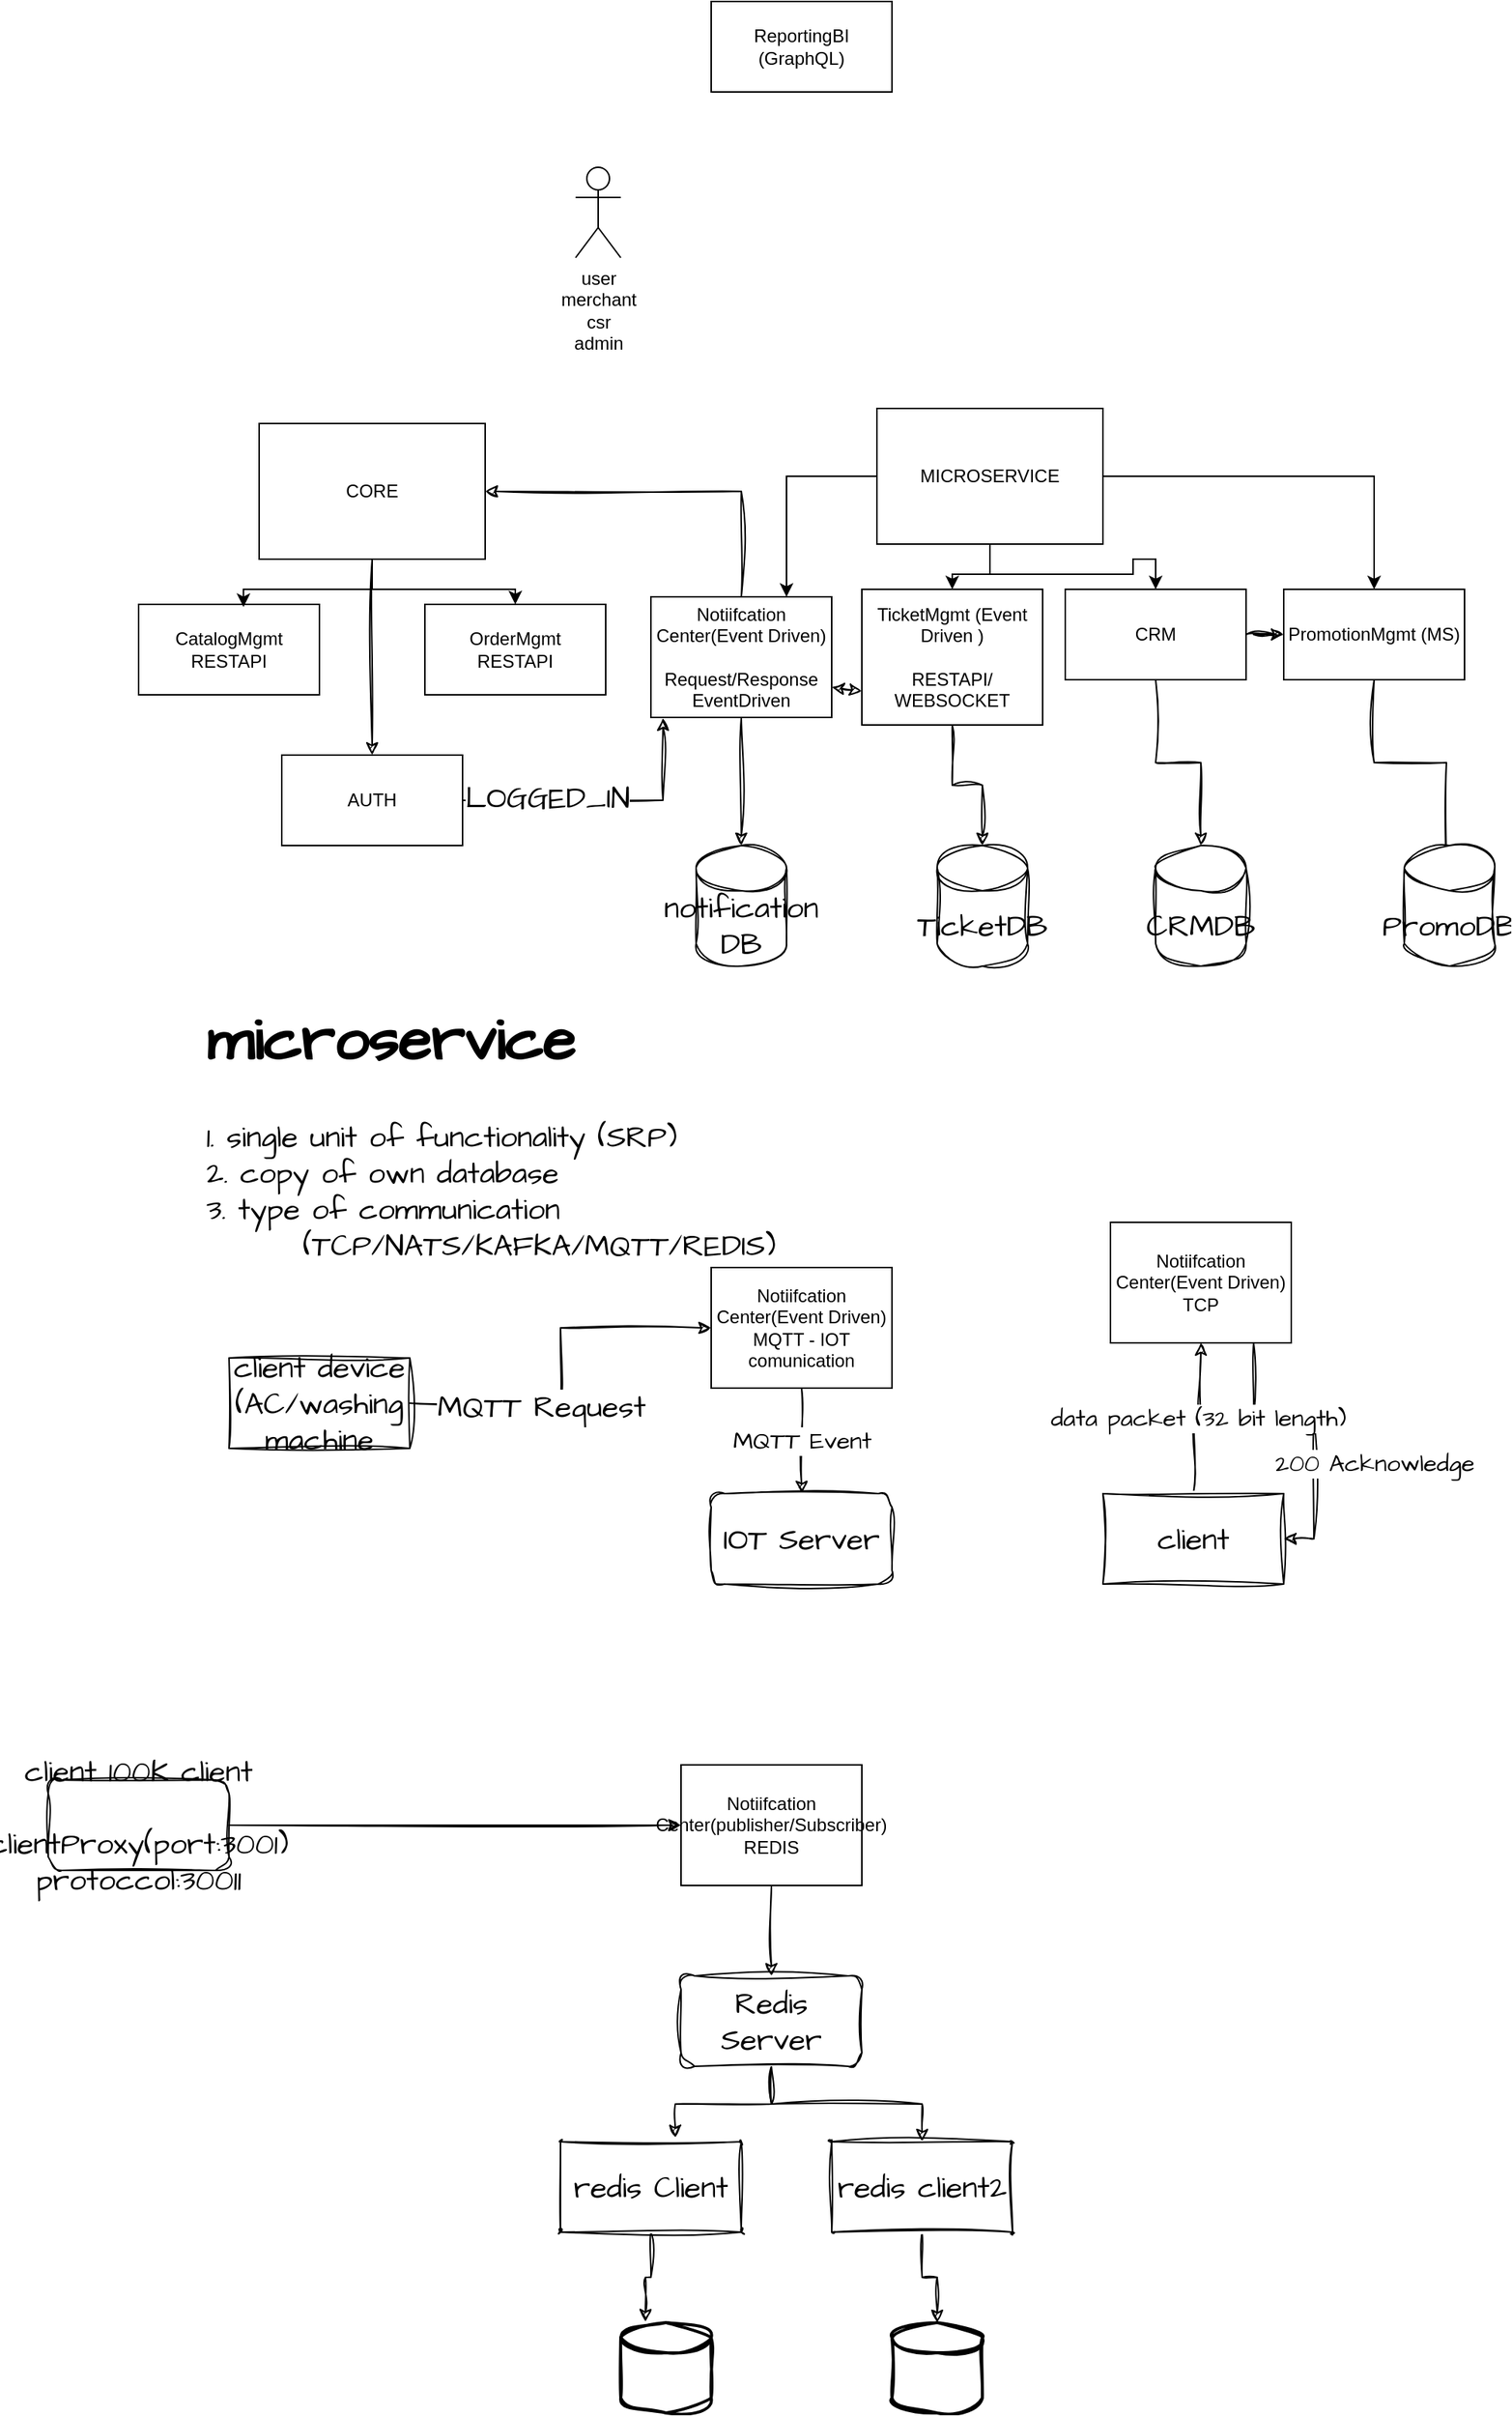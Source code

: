 <mxfile version="20.8.19" type="device" pages="2"><diagram id="xiVHejmu5LCbe0ymiMU5" name="Page-1"><mxGraphModel dx="1690" dy="386" grid="1" gridSize="10" guides="1" tooltips="1" connect="1" arrows="1" fold="1" page="1" pageScale="1" pageWidth="850" pageHeight="1100" math="0" shadow="0"><root><mxCell id="0"/><mxCell id="1" parent="0"/><mxCell id="1e82l_G1s3XCJQkVzE6H-1" value="CatalogMgmt&lt;br&gt;RESTAPI" style="rounded=0;whiteSpace=wrap;html=1;" parent="1" vertex="1"><mxGeometry x="-20" y="430" width="120" height="60" as="geometry"/></mxCell><mxCell id="1e82l_G1s3XCJQkVzE6H-2" value="OrderMgmt&lt;br&gt;RESTAPI" style="rounded=0;whiteSpace=wrap;html=1;" parent="1" vertex="1"><mxGeometry x="170" y="430" width="120" height="60" as="geometry"/></mxCell><mxCell id="PexS77NoCQuB4UeGVuQQ-13" style="edgeStyle=orthogonalEdgeStyle;rounded=0;sketch=1;hachureGap=4;jiggle=2;curveFitting=1;orthogonalLoop=1;jettySize=auto;html=1;entryX=0.467;entryY=0.323;entryDx=0;entryDy=0;entryPerimeter=0;fontFamily=Architects Daughter;fontSource=https%3A%2F%2Ffonts.googleapis.com%2Fcss%3Ffamily%3DArchitects%2BDaughter;fontSize=16;" edge="1" parent="1" source="1e82l_G1s3XCJQkVzE6H-3" target="PexS77NoCQuB4UeGVuQQ-10"><mxGeometry relative="1" as="geometry"/></mxCell><mxCell id="1e82l_G1s3XCJQkVzE6H-3" value="PromotionMgmt (MS)" style="rounded=0;whiteSpace=wrap;html=1;" parent="1" vertex="1"><mxGeometry x="740" y="420" width="120" height="60" as="geometry"/></mxCell><mxCell id="PexS77NoCQuB4UeGVuQQ-12" style="edgeStyle=orthogonalEdgeStyle;rounded=0;sketch=1;hachureGap=4;jiggle=2;curveFitting=1;orthogonalLoop=1;jettySize=auto;html=1;entryX=0.5;entryY=0;entryDx=0;entryDy=0;entryPerimeter=0;fontFamily=Architects Daughter;fontSource=https%3A%2F%2Ffonts.googleapis.com%2Fcss%3Ffamily%3DArchitects%2BDaughter;fontSize=16;" edge="1" parent="1" source="1e82l_G1s3XCJQkVzE6H-4" target="PexS77NoCQuB4UeGVuQQ-9"><mxGeometry relative="1" as="geometry"/></mxCell><mxCell id="PexS77NoCQuB4UeGVuQQ-16" value="" style="edgeStyle=orthogonalEdgeStyle;rounded=0;sketch=1;hachureGap=4;jiggle=2;curveFitting=1;orthogonalLoop=1;jettySize=auto;html=1;fontFamily=Architects Daughter;fontSource=https%3A%2F%2Ffonts.googleapis.com%2Fcss%3Ffamily%3DArchitects%2BDaughter;fontSize=16;" edge="1" parent="1" source="1e82l_G1s3XCJQkVzE6H-4" target="1e82l_G1s3XCJQkVzE6H-3"><mxGeometry relative="1" as="geometry"/></mxCell><mxCell id="1e82l_G1s3XCJQkVzE6H-4" value="CRM" style="rounded=0;whiteSpace=wrap;html=1;" parent="1" vertex="1"><mxGeometry x="595" y="420" width="120" height="60" as="geometry"/></mxCell><mxCell id="1e82l_G1s3XCJQkVzE6H-11" style="edgeStyle=orthogonalEdgeStyle;rounded=0;orthogonalLoop=1;jettySize=auto;html=1;entryX=0.58;entryY=0.03;entryDx=0;entryDy=0;entryPerimeter=0;" parent="1" source="1e82l_G1s3XCJQkVzE6H-6" target="1e82l_G1s3XCJQkVzE6H-1" edge="1"><mxGeometry relative="1" as="geometry"/></mxCell><mxCell id="1e82l_G1s3XCJQkVzE6H-12" style="edgeStyle=orthogonalEdgeStyle;rounded=0;orthogonalLoop=1;jettySize=auto;html=1;entryX=0.5;entryY=0;entryDx=0;entryDy=0;" parent="1" source="1e82l_G1s3XCJQkVzE6H-6" target="1e82l_G1s3XCJQkVzE6H-2" edge="1"><mxGeometry relative="1" as="geometry"/></mxCell><mxCell id="PexS77NoCQuB4UeGVuQQ-1" style="edgeStyle=orthogonalEdgeStyle;rounded=0;sketch=1;hachureGap=4;jiggle=2;curveFitting=1;orthogonalLoop=1;jettySize=auto;html=1;entryX=0.5;entryY=0;entryDx=0;entryDy=0;fontFamily=Architects Daughter;fontSource=https%3A%2F%2Ffonts.googleapis.com%2Fcss%3Ffamily%3DArchitects%2BDaughter;fontSize=16;" edge="1" parent="1" source="1e82l_G1s3XCJQkVzE6H-6" target="1e82l_G1s3XCJQkVzE6H-20"><mxGeometry relative="1" as="geometry"/></mxCell><mxCell id="1e82l_G1s3XCJQkVzE6H-6" value="CORE" style="rounded=0;whiteSpace=wrap;html=1;" parent="1" vertex="1"><mxGeometry x="60" y="310" width="150" height="90" as="geometry"/></mxCell><mxCell id="1e82l_G1s3XCJQkVzE6H-13" style="edgeStyle=orthogonalEdgeStyle;rounded=0;orthogonalLoop=1;jettySize=auto;html=1;entryX=0.75;entryY=0;entryDx=0;entryDy=0;" parent="1" source="1e82l_G1s3XCJQkVzE6H-7" target="1e82l_G1s3XCJQkVzE6H-9" edge="1"><mxGeometry relative="1" as="geometry"/></mxCell><mxCell id="1e82l_G1s3XCJQkVzE6H-14" style="edgeStyle=orthogonalEdgeStyle;rounded=0;orthogonalLoop=1;jettySize=auto;html=1;" parent="1" source="1e82l_G1s3XCJQkVzE6H-7" target="1e82l_G1s3XCJQkVzE6H-8" edge="1"><mxGeometry relative="1" as="geometry"/></mxCell><mxCell id="1e82l_G1s3XCJQkVzE6H-15" style="edgeStyle=orthogonalEdgeStyle;rounded=0;orthogonalLoop=1;jettySize=auto;html=1;" parent="1" source="1e82l_G1s3XCJQkVzE6H-7" target="1e82l_G1s3XCJQkVzE6H-4" edge="1"><mxGeometry relative="1" as="geometry"/></mxCell><mxCell id="1e82l_G1s3XCJQkVzE6H-16" style="edgeStyle=orthogonalEdgeStyle;rounded=0;orthogonalLoop=1;jettySize=auto;html=1;" parent="1" source="1e82l_G1s3XCJQkVzE6H-7" target="1e82l_G1s3XCJQkVzE6H-3" edge="1"><mxGeometry relative="1" as="geometry"/></mxCell><mxCell id="1e82l_G1s3XCJQkVzE6H-7" value="MICROSERVICE" style="rounded=0;whiteSpace=wrap;html=1;" parent="1" vertex="1"><mxGeometry x="470" y="300" width="150" height="90" as="geometry"/></mxCell><mxCell id="PexS77NoCQuB4UeGVuQQ-11" style="edgeStyle=orthogonalEdgeStyle;rounded=0;sketch=1;hachureGap=4;jiggle=2;curveFitting=1;orthogonalLoop=1;jettySize=auto;html=1;fontFamily=Architects Daughter;fontSource=https%3A%2F%2Ffonts.googleapis.com%2Fcss%3Ffamily%3DArchitects%2BDaughter;fontSize=16;" edge="1" parent="1" source="1e82l_G1s3XCJQkVzE6H-8" target="PexS77NoCQuB4UeGVuQQ-8"><mxGeometry relative="1" as="geometry"/></mxCell><mxCell id="1e82l_G1s3XCJQkVzE6H-8" value="TicketMgmt (Event Driven )&lt;br&gt;&lt;br&gt;RESTAPI/&lt;br&gt;WEBSOCKET" style="rounded=0;whiteSpace=wrap;html=1;" parent="1" vertex="1"><mxGeometry x="460" y="420" width="120" height="90" as="geometry"/></mxCell><mxCell id="PexS77NoCQuB4UeGVuQQ-4" style="edgeStyle=orthogonalEdgeStyle;rounded=0;sketch=1;hachureGap=4;jiggle=2;curveFitting=1;orthogonalLoop=1;jettySize=auto;html=1;fontFamily=Architects Daughter;fontSource=https%3A%2F%2Ffonts.googleapis.com%2Fcss%3Ffamily%3DArchitects%2BDaughter;fontSize=16;" edge="1" parent="1" source="1e82l_G1s3XCJQkVzE6H-9" target="PexS77NoCQuB4UeGVuQQ-3"><mxGeometry relative="1" as="geometry"><Array as="points"><mxPoint x="380" y="630"/></Array></mxGeometry></mxCell><mxCell id="PexS77NoCQuB4UeGVuQQ-15" style="edgeStyle=orthogonalEdgeStyle;rounded=0;sketch=1;hachureGap=4;jiggle=2;curveFitting=1;orthogonalLoop=1;jettySize=auto;html=1;entryX=1;entryY=0.5;entryDx=0;entryDy=0;fontFamily=Architects Daughter;fontSource=https%3A%2F%2Ffonts.googleapis.com%2Fcss%3Ffamily%3DArchitects%2BDaughter;fontSize=16;" edge="1" parent="1" source="1e82l_G1s3XCJQkVzE6H-9" target="1e82l_G1s3XCJQkVzE6H-6"><mxGeometry relative="1" as="geometry"><Array as="points"><mxPoint x="380" y="355"/></Array></mxGeometry></mxCell><mxCell id="1e82l_G1s3XCJQkVzE6H-9" value="Notiifcation Center(Event Driven)&lt;br&gt;&lt;br&gt;Request/Response&lt;br&gt;EventDriven" style="rounded=0;whiteSpace=wrap;html=1;" parent="1" vertex="1"><mxGeometry x="320" y="425" width="120" height="80" as="geometry"/></mxCell><mxCell id="1e82l_G1s3XCJQkVzE6H-10" value="ReportingBI&lt;br&gt;(GraphQL)" style="rounded=0;whiteSpace=wrap;html=1;" parent="1" vertex="1"><mxGeometry x="360" y="30" width="120" height="60" as="geometry"/></mxCell><mxCell id="1e82l_G1s3XCJQkVzE6H-17" value="user&lt;br&gt;merchant&lt;br&gt;csr&lt;br&gt;admin" style="shape=umlActor;verticalLabelPosition=bottom;verticalAlign=top;html=1;outlineConnect=0;" parent="1" vertex="1"><mxGeometry x="270" y="140" width="30" height="60" as="geometry"/></mxCell><mxCell id="PexS77NoCQuB4UeGVuQQ-17" style="edgeStyle=orthogonalEdgeStyle;rounded=0;sketch=1;hachureGap=4;jiggle=2;curveFitting=1;orthogonalLoop=1;jettySize=auto;html=1;entryX=0.067;entryY=1.005;entryDx=0;entryDy=0;entryPerimeter=0;fontFamily=Architects Daughter;fontSource=https%3A%2F%2Ffonts.googleapis.com%2Fcss%3Ffamily%3DArchitects%2BDaughter;fontSize=16;" edge="1" parent="1" source="1e82l_G1s3XCJQkVzE6H-20" target="1e82l_G1s3XCJQkVzE6H-9"><mxGeometry relative="1" as="geometry"/></mxCell><mxCell id="PexS77NoCQuB4UeGVuQQ-18" value="LOGGED_IN" style="edgeLabel;html=1;align=center;verticalAlign=middle;resizable=0;points=[];fontSize=20;fontFamily=Architects Daughter;" vertex="1" connectable="0" parent="PexS77NoCQuB4UeGVuQQ-17"><mxGeometry x="-0.403" y="2" relative="1" as="geometry"><mxPoint as="offset"/></mxGeometry></mxCell><mxCell id="1e82l_G1s3XCJQkVzE6H-20" value="AUTH" style="rounded=0;whiteSpace=wrap;html=1;" parent="1" vertex="1"><mxGeometry x="75" y="530" width="120" height="60" as="geometry"/></mxCell><mxCell id="PexS77NoCQuB4UeGVuQQ-2" value="&lt;h1&gt;microservice&lt;/h1&gt;&lt;div&gt;1. single unit of functionality (SRP)&lt;/div&gt;&lt;div&gt;2. copy of own database&lt;/div&gt;&lt;div&gt;3. type of communication&lt;/div&gt;&lt;div&gt;&lt;span style=&quot;white-space: pre;&quot;&gt;&#9;&lt;/span&gt;(TCP/NATS/KAFKA/MQTT/REDIS)&lt;br&gt;&lt;/div&gt;&lt;div&gt;&lt;br&gt;&lt;/div&gt;" style="text;html=1;strokeColor=none;fillColor=none;spacing=5;spacingTop=-20;whiteSpace=wrap;overflow=hidden;rounded=0;fontSize=20;fontFamily=Architects Daughter;" vertex="1" parent="1"><mxGeometry x="20" y="680" width="490" height="210" as="geometry"/></mxCell><mxCell id="PexS77NoCQuB4UeGVuQQ-3" value="notification&lt;br&gt;DB" style="shape=cylinder3;whiteSpace=wrap;html=1;boundedLbl=1;backgroundOutline=1;size=15;sketch=1;hachureGap=4;jiggle=2;curveFitting=1;fontFamily=Architects Daughter;fontSource=https%3A%2F%2Ffonts.googleapis.com%2Fcss%3Ffamily%3DArchitects%2BDaughter;fontSize=20;" vertex="1" parent="1"><mxGeometry x="350" y="590" width="60" height="80" as="geometry"/></mxCell><mxCell id="PexS77NoCQuB4UeGVuQQ-8" value="TicketDB" style="shape=cylinder3;whiteSpace=wrap;html=1;boundedLbl=1;backgroundOutline=1;size=15;sketch=1;hachureGap=4;jiggle=2;curveFitting=1;fontFamily=Architects Daughter;fontSource=https%3A%2F%2Ffonts.googleapis.com%2Fcss%3Ffamily%3DArchitects%2BDaughter;fontSize=20;" vertex="1" parent="1"><mxGeometry x="510" y="590" width="60" height="80" as="geometry"/></mxCell><mxCell id="PexS77NoCQuB4UeGVuQQ-9" value="CRMDB" style="shape=cylinder3;whiteSpace=wrap;html=1;boundedLbl=1;backgroundOutline=1;size=15;sketch=1;hachureGap=4;jiggle=2;curveFitting=1;fontFamily=Architects Daughter;fontSource=https%3A%2F%2Ffonts.googleapis.com%2Fcss%3Ffamily%3DArchitects%2BDaughter;fontSize=20;" vertex="1" parent="1"><mxGeometry x="655" y="590" width="60" height="80" as="geometry"/></mxCell><mxCell id="PexS77NoCQuB4UeGVuQQ-10" value="PromoDB" style="shape=cylinder3;whiteSpace=wrap;html=1;boundedLbl=1;backgroundOutline=1;size=15;sketch=1;hachureGap=4;jiggle=2;curveFitting=1;fontFamily=Architects Daughter;fontSource=https%3A%2F%2Ffonts.googleapis.com%2Fcss%3Ffamily%3DArchitects%2BDaughter;fontSize=20;" vertex="1" parent="1"><mxGeometry x="820" y="590" width="60" height="80" as="geometry"/></mxCell><mxCell id="PexS77NoCQuB4UeGVuQQ-14" value="" style="endArrow=classic;startArrow=classic;html=1;rounded=0;sketch=1;hachureGap=4;jiggle=2;curveFitting=1;fontFamily=Architects Daughter;fontSource=https%3A%2F%2Ffonts.googleapis.com%2Fcss%3Ffamily%3DArchitects%2BDaughter;fontSize=16;exitX=1;exitY=0.75;exitDx=0;exitDy=0;entryX=0;entryY=0.75;entryDx=0;entryDy=0;" edge="1" parent="1" source="1e82l_G1s3XCJQkVzE6H-9" target="1e82l_G1s3XCJQkVzE6H-8"><mxGeometry width="50" height="50" relative="1" as="geometry"><mxPoint x="420" y="550" as="sourcePoint"/><mxPoint x="470" y="500" as="targetPoint"/></mxGeometry></mxCell><mxCell id="PexS77NoCQuB4UeGVuQQ-22" value="200 Acknowledge" style="edgeStyle=orthogonalEdgeStyle;rounded=0;sketch=1;hachureGap=4;jiggle=2;curveFitting=1;orthogonalLoop=1;jettySize=auto;html=1;entryX=1;entryY=0.5;entryDx=0;entryDy=0;fontFamily=Architects Daughter;fontSource=https%3A%2F%2Ffonts.googleapis.com%2Fcss%3Ffamily%3DArchitects%2BDaughter;fontSize=16;" edge="1" parent="1" source="PexS77NoCQuB4UeGVuQQ-19" target="PexS77NoCQuB4UeGVuQQ-20"><mxGeometry x="0.263" y="40" relative="1" as="geometry"><Array as="points"><mxPoint x="720" y="970"/><mxPoint x="760" y="970"/><mxPoint x="760" y="1050"/></Array><mxPoint as="offset"/></mxGeometry></mxCell><mxCell id="PexS77NoCQuB4UeGVuQQ-19" value="Notiifcation Center(Event Driven)&lt;br&gt;TCP&lt;br&gt;" style="rounded=0;whiteSpace=wrap;html=1;" vertex="1" parent="1"><mxGeometry x="625" y="840" width="120" height="80" as="geometry"/></mxCell><mxCell id="PexS77NoCQuB4UeGVuQQ-21" value="data packet (32 bit length)" style="edgeStyle=orthogonalEdgeStyle;rounded=0;sketch=1;hachureGap=4;jiggle=2;curveFitting=1;orthogonalLoop=1;jettySize=auto;html=1;entryX=0.5;entryY=1;entryDx=0;entryDy=0;fontFamily=Architects Daughter;fontSource=https%3A%2F%2Ffonts.googleapis.com%2Fcss%3Ffamily%3DArchitects%2BDaughter;fontSize=16;" edge="1" parent="1" source="PexS77NoCQuB4UeGVuQQ-20" target="PexS77NoCQuB4UeGVuQQ-19"><mxGeometry relative="1" as="geometry"><Array as="points"><mxPoint x="680" y="970"/><mxPoint x="685" y="970"/></Array></mxGeometry></mxCell><mxCell id="PexS77NoCQuB4UeGVuQQ-20" value="client" style="rounded=0;whiteSpace=wrap;html=1;sketch=1;hachureGap=4;jiggle=2;curveFitting=1;fontFamily=Architects Daughter;fontSource=https%3A%2F%2Ffonts.googleapis.com%2Fcss%3Ffamily%3DArchitects%2BDaughter;fontSize=20;" vertex="1" parent="1"><mxGeometry x="620" y="1020" width="120" height="60" as="geometry"/></mxCell><mxCell id="PexS77NoCQuB4UeGVuQQ-28" value="MQTT Event" style="edgeStyle=orthogonalEdgeStyle;rounded=0;sketch=1;hachureGap=4;jiggle=2;curveFitting=1;orthogonalLoop=1;jettySize=auto;html=1;entryX=0.5;entryY=0;entryDx=0;entryDy=0;fontFamily=Architects Daughter;fontSource=https%3A%2F%2Ffonts.googleapis.com%2Fcss%3Ffamily%3DArchitects%2BDaughter;fontSize=16;" edge="1" parent="1" source="PexS77NoCQuB4UeGVuQQ-23" target="PexS77NoCQuB4UeGVuQQ-24"><mxGeometry relative="1" as="geometry"/></mxCell><mxCell id="PexS77NoCQuB4UeGVuQQ-23" value="Notiifcation Center(Event Driven)&lt;br&gt;MQTT - IOT comunication" style="rounded=0;whiteSpace=wrap;html=1;" vertex="1" parent="1"><mxGeometry x="360" y="870" width="120" height="80" as="geometry"/></mxCell><mxCell id="PexS77NoCQuB4UeGVuQQ-24" value="IOT Server" style="rounded=1;whiteSpace=wrap;html=1;sketch=1;hachureGap=4;jiggle=2;curveFitting=1;fontFamily=Architects Daughter;fontSource=https%3A%2F%2Ffonts.googleapis.com%2Fcss%3Ffamily%3DArchitects%2BDaughter;fontSize=20;" vertex="1" parent="1"><mxGeometry x="360" y="1020" width="120" height="60" as="geometry"/></mxCell><mxCell id="PexS77NoCQuB4UeGVuQQ-26" style="edgeStyle=orthogonalEdgeStyle;rounded=0;sketch=1;hachureGap=4;jiggle=2;curveFitting=1;orthogonalLoop=1;jettySize=auto;html=1;fontFamily=Architects Daughter;fontSource=https%3A%2F%2Ffonts.googleapis.com%2Fcss%3Ffamily%3DArchitects%2BDaughter;fontSize=16;" edge="1" parent="1" source="PexS77NoCQuB4UeGVuQQ-25" target="PexS77NoCQuB4UeGVuQQ-23"><mxGeometry relative="1" as="geometry"/></mxCell><mxCell id="PexS77NoCQuB4UeGVuQQ-27" value="MQTT Request" style="edgeLabel;html=1;align=center;verticalAlign=middle;resizable=0;points=[];fontSize=20;fontFamily=Architects Daughter;" vertex="1" connectable="0" parent="PexS77NoCQuB4UeGVuQQ-26"><mxGeometry x="-0.304" y="-2" relative="1" as="geometry"><mxPoint as="offset"/></mxGeometry></mxCell><mxCell id="PexS77NoCQuB4UeGVuQQ-25" value="client device&lt;br&gt;(AC/washing machine" style="rounded=0;whiteSpace=wrap;html=1;sketch=1;hachureGap=4;jiggle=2;curveFitting=1;fontFamily=Architects Daughter;fontSource=https%3A%2F%2Ffonts.googleapis.com%2Fcss%3Ffamily%3DArchitects%2BDaughter;fontSize=20;" vertex="1" parent="1"><mxGeometry x="40" y="930" width="120" height="60" as="geometry"/></mxCell><mxCell id="PexS77NoCQuB4UeGVuQQ-38" style="edgeStyle=orthogonalEdgeStyle;rounded=0;sketch=1;hachureGap=4;jiggle=2;curveFitting=1;orthogonalLoop=1;jettySize=auto;html=1;entryX=0.635;entryY=-0.045;entryDx=0;entryDy=0;entryPerimeter=0;fontFamily=Architects Daughter;fontSource=https%3A%2F%2Ffonts.googleapis.com%2Fcss%3Ffamily%3DArchitects%2BDaughter;fontSize=16;" edge="1" parent="1" source="PexS77NoCQuB4UeGVuQQ-29" target="PexS77NoCQuB4UeGVuQQ-34"><mxGeometry relative="1" as="geometry"/></mxCell><mxCell id="PexS77NoCQuB4UeGVuQQ-40" style="edgeStyle=orthogonalEdgeStyle;rounded=0;sketch=1;hachureGap=4;jiggle=2;curveFitting=1;orthogonalLoop=1;jettySize=auto;html=1;fontFamily=Architects Daughter;fontSource=https%3A%2F%2Ffonts.googleapis.com%2Fcss%3Ffamily%3DArchitects%2BDaughter;fontSize=16;" edge="1" parent="1" source="PexS77NoCQuB4UeGVuQQ-29" target="PexS77NoCQuB4UeGVuQQ-35"><mxGeometry relative="1" as="geometry"/></mxCell><mxCell id="PexS77NoCQuB4UeGVuQQ-29" value="Redis Server" style="rounded=1;whiteSpace=wrap;html=1;sketch=1;hachureGap=4;jiggle=2;curveFitting=1;fontFamily=Architects Daughter;fontSource=https%3A%2F%2Ffonts.googleapis.com%2Fcss%3Ffamily%3DArchitects%2BDaughter;fontSize=20;" vertex="1" parent="1"><mxGeometry x="340" y="1340" width="120" height="60" as="geometry"/></mxCell><mxCell id="PexS77NoCQuB4UeGVuQQ-33" style="edgeStyle=orthogonalEdgeStyle;rounded=0;sketch=1;hachureGap=4;jiggle=2;curveFitting=1;orthogonalLoop=1;jettySize=auto;html=1;entryX=0.5;entryY=0;entryDx=0;entryDy=0;fontFamily=Architects Daughter;fontSource=https%3A%2F%2Ffonts.googleapis.com%2Fcss%3Ffamily%3DArchitects%2BDaughter;fontSize=16;" edge="1" parent="1" source="PexS77NoCQuB4UeGVuQQ-30" target="PexS77NoCQuB4UeGVuQQ-29"><mxGeometry relative="1" as="geometry"/></mxCell><mxCell id="PexS77NoCQuB4UeGVuQQ-30" value="Notiifcation Center(publisher/Subscriber)&lt;br&gt;REDIS" style="rounded=0;whiteSpace=wrap;html=1;" vertex="1" parent="1"><mxGeometry x="340" y="1200" width="120" height="80" as="geometry"/></mxCell><mxCell id="PexS77NoCQuB4UeGVuQQ-32" style="edgeStyle=orthogonalEdgeStyle;rounded=0;sketch=1;hachureGap=4;jiggle=2;curveFitting=1;orthogonalLoop=1;jettySize=auto;html=1;fontFamily=Architects Daughter;fontSource=https%3A%2F%2Ffonts.googleapis.com%2Fcss%3Ffamily%3DArchitects%2BDaughter;fontSize=16;" edge="1" parent="1" source="PexS77NoCQuB4UeGVuQQ-31" target="PexS77NoCQuB4UeGVuQQ-30"><mxGeometry relative="1" as="geometry"/></mxCell><mxCell id="PexS77NoCQuB4UeGVuQQ-31" value="client 100K client&lt;br&gt;&lt;br&gt;clientProxy(port:3001)&lt;br&gt;protoccol:30011" style="rounded=1;whiteSpace=wrap;html=1;sketch=1;hachureGap=4;jiggle=2;curveFitting=1;fontFamily=Architects Daughter;fontSource=https%3A%2F%2Ffonts.googleapis.com%2Fcss%3Ffamily%3DArchitects%2BDaughter;fontSize=20;" vertex="1" parent="1"><mxGeometry x="-80" y="1210" width="120" height="60" as="geometry"/></mxCell><mxCell id="PexS77NoCQuB4UeGVuQQ-39" style="edgeStyle=orthogonalEdgeStyle;rounded=0;sketch=1;hachureGap=4;jiggle=2;curveFitting=1;orthogonalLoop=1;jettySize=auto;html=1;entryX=0.273;entryY=-0.008;entryDx=0;entryDy=0;entryPerimeter=0;fontFamily=Architects Daughter;fontSource=https%3A%2F%2Ffonts.googleapis.com%2Fcss%3Ffamily%3DArchitects%2BDaughter;fontSize=16;" edge="1" parent="1" source="PexS77NoCQuB4UeGVuQQ-34" target="PexS77NoCQuB4UeGVuQQ-36"><mxGeometry relative="1" as="geometry"/></mxCell><mxCell id="PexS77NoCQuB4UeGVuQQ-34" value="redis Client" style="rounded=1;whiteSpace=wrap;html=1;sketch=1;hachureGap=4;jiggle=2;curveFitting=1;fontFamily=Architects Daughter;fontSource=https%3A%2F%2Ffonts.googleapis.com%2Fcss%3Ffamily%3DArchitects%2BDaughter;fontSize=20;arcSize=0;" vertex="1" parent="1"><mxGeometry x="260" y="1450" width="120" height="60" as="geometry"/></mxCell><mxCell id="PexS77NoCQuB4UeGVuQQ-41" style="edgeStyle=orthogonalEdgeStyle;rounded=0;sketch=1;hachureGap=4;jiggle=2;curveFitting=1;orthogonalLoop=1;jettySize=auto;html=1;fontFamily=Architects Daughter;fontSource=https%3A%2F%2Ffonts.googleapis.com%2Fcss%3Ffamily%3DArchitects%2BDaughter;fontSize=16;" edge="1" parent="1" source="PexS77NoCQuB4UeGVuQQ-35" target="PexS77NoCQuB4UeGVuQQ-37"><mxGeometry relative="1" as="geometry"/></mxCell><mxCell id="PexS77NoCQuB4UeGVuQQ-35" value="redis client2" style="rounded=1;whiteSpace=wrap;html=1;sketch=1;hachureGap=4;jiggle=2;curveFitting=1;fontFamily=Architects Daughter;fontSource=https%3A%2F%2Ffonts.googleapis.com%2Fcss%3Ffamily%3DArchitects%2BDaughter;fontSize=20;arcSize=0;" vertex="1" parent="1"><mxGeometry x="440" y="1450" width="120" height="60" as="geometry"/></mxCell><mxCell id="PexS77NoCQuB4UeGVuQQ-36" value="" style="strokeWidth=2;html=1;shape=mxgraph.flowchart.database;whiteSpace=wrap;sketch=1;hachureGap=4;jiggle=2;curveFitting=1;fontFamily=Architects Daughter;fontSource=https%3A%2F%2Ffonts.googleapis.com%2Fcss%3Ffamily%3DArchitects%2BDaughter;fontSize=20;" vertex="1" parent="1"><mxGeometry x="300" y="1570" width="60" height="60" as="geometry"/></mxCell><mxCell id="PexS77NoCQuB4UeGVuQQ-37" value="" style="strokeWidth=2;html=1;shape=mxgraph.flowchart.database;whiteSpace=wrap;sketch=1;hachureGap=4;jiggle=2;curveFitting=1;fontFamily=Architects Daughter;fontSource=https%3A%2F%2Ffonts.googleapis.com%2Fcss%3Ffamily%3DArchitects%2BDaughter;fontSize=20;" vertex="1" parent="1"><mxGeometry x="480" y="1570" width="60" height="60" as="geometry"/></mxCell></root></mxGraphModel></diagram><diagram id="PrcsXQPnWM6d-BhVBRPD" name="notification-center"><mxGraphModel dx="1050" dy="1583" grid="1" gridSize="10" guides="1" tooltips="1" connect="1" arrows="1" fold="1" page="1" pageScale="1" pageWidth="850" pageHeight="1100" math="0" shadow="0"><root><mxCell id="0"/><mxCell id="1" parent="0"/><mxCell id="jxEqeVsXQ-J_elSi6I4B-1" value="" style="rounded=0;whiteSpace=wrap;html=1;fillColor=#dae8fc;strokeColor=#6c8ebf;sketch=1;curveFitting=1;jiggle=2;" vertex="1" parent="1"><mxGeometry x="10" y="55" width="780" height="550" as="geometry"/></mxCell><mxCell id="jxEqeVsXQ-J_elSi6I4B-2" value="AdminGroup" style="rounded=0;whiteSpace=wrap;html=1;sketch=1;curveFitting=1;jiggle=2;" vertex="1" parent="1"><mxGeometry x="60" y="90" width="200" height="30" as="geometry"/></mxCell><mxCell id="jxEqeVsXQ-J_elSi6I4B-3" value="EventClass" style="rounded=0;whiteSpace=wrap;html=1;sketch=1;curveFitting=1;jiggle=2;" vertex="1" parent="1"><mxGeometry x="310" y="90" width="200" height="30" as="geometry"/></mxCell><mxCell id="jxEqeVsXQ-J_elSi6I4B-5" value="Members" style="html=1;fillColor=none;strokeColor=none;fontSize=11;align=left;fontColor=#596780;whiteSpace=wrap;sketch=1;hachureGap=4;jiggle=2;curveFitting=1;fontFamily=Architects Daughter;fontSource=https%3A%2F%2Ffonts.googleapis.com%2Fcss%3Ffamily%3DArchitects%2BDaughter;" vertex="1" parent="1"><mxGeometry x="70" y="140" width="150" height="20" as="geometry"/></mxCell><mxCell id="jxEqeVsXQ-J_elSi6I4B-6" value="" style="rounded=1;arcSize=9;fillColor=#ffffff;strokeColor=#4C9AFF;html=1;strokeWidth=2;spacingLeft=30;fontColor=#000000;align=left;sketch=1;hachureGap=4;jiggle=2;curveFitting=1;fontFamily=Architects Daughter;fontSource=https%3A%2F%2Ffonts.googleapis.com%2Fcss%3Ffamily%3DArchitects%2BDaughter;fontSize=20;" vertex="1" parent="1"><mxGeometry x="57" y="167" width="340" height="33" as="geometry"/></mxCell><mxCell id="jxEqeVsXQ-J_elSi6I4B-7" value="Maryanne" style="rounded=1;arcSize=50;fillColor=#ECEDF1;strokeColor=none;html=1;strokeWidth=2;spacingLeft=23;fontColor=#000000;align=left;fontSize=11;sketch=1;hachureGap=4;jiggle=2;curveFitting=1;fontFamily=Architects Daughter;fontSource=https%3A%2F%2Ffonts.googleapis.com%2Fcss%3Ffamily%3DArchitects%2BDaughter;" vertex="1" parent="jxEqeVsXQ-J_elSi6I4B-6"><mxGeometry y="0.5" width="95" height="20" relative="1" as="geometry"><mxPoint x="5" y="-10" as="offset"/></mxGeometry></mxCell><mxCell id="jxEqeVsXQ-J_elSi6I4B-8" value="" style="html=1;shadow=0;dashed=0;shape=mxgraph.atlassian.x;strokeColor=#58667F;strokeWidth=2;sketch=1;hachureGap=4;jiggle=2;curveFitting=1;fontFamily=Architects Daughter;fontSource=https%3A%2F%2Ffonts.googleapis.com%2Fcss%3Ffamily%3DArchitects%2BDaughter;fontSize=20;" vertex="1" parent="jxEqeVsXQ-J_elSi6I4B-7"><mxGeometry x="1" y="0.5" width="7" height="7" relative="1" as="geometry"><mxPoint x="-14" y="-3" as="offset"/></mxGeometry></mxCell><mxCell id="jxEqeVsXQ-J_elSi6I4B-9" value="" style="shape=mxgraph.ios7.icons.user;fillColor=none;strokeColor=#253858;html=1;fontColor=#ffffff;align=left;fontSize=12;spacingLeft=10;labelPosition=right;verticalLabelPosition=middle;verticalAlign=middle;sketch=1;hachureGap=4;jiggle=2;curveFitting=1;fontFamily=Architects Daughter;fontSource=https%3A%2F%2Ffonts.googleapis.com%2Fcss%3Ffamily%3DArchitects%2BDaughter;" vertex="1" parent="jxEqeVsXQ-J_elSi6I4B-7"><mxGeometry y="0.5" width="20" height="20" relative="1" as="geometry"><mxPoint y="-10" as="offset"/></mxGeometry></mxCell><mxCell id="jxEqeVsXQ-J_elSi6I4B-10" value="Lisa Hill" style="rounded=1;arcSize=50;fillColor=#ECEDF1;strokeColor=none;html=1;strokeWidth=2;spacingLeft=23;fontColor=#000000;align=left;fontSize=11;sketch=1;hachureGap=4;jiggle=2;curveFitting=1;fontFamily=Architects Daughter;fontSource=https%3A%2F%2Ffonts.googleapis.com%2Fcss%3Ffamily%3DArchitects%2BDaughter;" vertex="1" parent="jxEqeVsXQ-J_elSi6I4B-6"><mxGeometry y="0.5" width="95" height="20" relative="1" as="geometry"><mxPoint x="105" y="-10" as="offset"/></mxGeometry></mxCell><mxCell id="jxEqeVsXQ-J_elSi6I4B-11" value="" style="html=1;shadow=0;dashed=0;shape=mxgraph.atlassian.x;strokeColor=#58667F;strokeWidth=2;sketch=1;hachureGap=4;jiggle=2;curveFitting=1;fontFamily=Architects Daughter;fontSource=https%3A%2F%2Ffonts.googleapis.com%2Fcss%3Ffamily%3DArchitects%2BDaughter;fontSize=20;" vertex="1" parent="jxEqeVsXQ-J_elSi6I4B-10"><mxGeometry x="1" y="0.5" width="7" height="7" relative="1" as="geometry"><mxPoint x="-14" y="-3" as="offset"/></mxGeometry></mxCell><mxCell id="jxEqeVsXQ-J_elSi6I4B-12" value="" style="shape=mxgraph.ios7.icons.user;fillColor=none;strokeColor=#253858;html=1;fontColor=#ffffff;align=left;fontSize=12;spacingLeft=10;labelPosition=right;verticalLabelPosition=middle;verticalAlign=middle;sketch=1;hachureGap=4;jiggle=2;curveFitting=1;fontFamily=Architects Daughter;fontSource=https%3A%2F%2Ffonts.googleapis.com%2Fcss%3Ffamily%3DArchitects%2BDaughter;" vertex="1" parent="jxEqeVsXQ-J_elSi6I4B-10"><mxGeometry y="0.5" width="20" height="20" relative="1" as="geometry"><mxPoint y="-10" as="offset"/></mxGeometry></mxCell><mxCell id="jxEqeVsXQ-J_elSi6I4B-13" value="" style="rounded=1;fillColor=#ffffff;strokeColor=#DFE1E5;shadow=1;arcSize=1;sketch=1;hachureGap=4;jiggle=2;curveFitting=1;fontFamily=Architects Daughter;fontSource=https%3A%2F%2Ffonts.googleapis.com%2Fcss%3Ffamily%3DArchitects%2BDaughter;fontSize=20;" vertex="1" parent="1"><mxGeometry x="57" y="200" width="340" height="260" as="geometry"/></mxCell><mxCell id="jxEqeVsXQ-J_elSi6I4B-14" value="SUGGESTIONS" style="fillColor=none;strokeColor=none;html=1;resizeWidth=1;align=left;spacingLeft=20;fontSize=11;fontStyle=1;fontColor=#596780;sketch=1;hachureGap=4;jiggle=2;curveFitting=1;fontFamily=Architects Daughter;fontSource=https%3A%2F%2Ffonts.googleapis.com%2Fcss%3Ffamily%3DArchitects%2BDaughter;" vertex="1" parent="jxEqeVsXQ-J_elSi6I4B-13"><mxGeometry width="270" height="33" relative="1" as="geometry"><mxPoint y="10" as="offset"/></mxGeometry></mxCell><mxCell id="jxEqeVsXQ-J_elSi6I4B-15" value="" style="rounded=0;fillColor=#000000;strokeColor=none;html=1;opacity=10;resizeWidth=1;sketch=1;hachureGap=4;jiggle=2;curveFitting=1;fontFamily=Architects Daughter;fontSource=https%3A%2F%2Ffonts.googleapis.com%2Fcss%3Ffamily%3DArchitects%2BDaughter;fontSize=20;" vertex="1" parent="jxEqeVsXQ-J_elSi6I4B-13"><mxGeometry width="340" height="33" relative="1" as="geometry"><mxPoint y="41" as="offset"/></mxGeometry></mxCell><mxCell id="jxEqeVsXQ-J_elSi6I4B-16" value="Justin Case &lt;font color=&quot;#596780&quot;&gt;jscase@atlassian.com&lt;/font&gt;" style="shape=mxgraph.ios7.icons.user;fillColor=none;strokeColor=#253858;html=1;;align=left;fontSize=12;spacingLeft=5;labelPosition=right;verticalLabelPosition=middle;verticalAlign=middle;sketch=1;hachureGap=4;jiggle=2;curveFitting=1;fontFamily=Architects Daughter;fontSource=https%3A%2F%2Ffonts.googleapis.com%2Fcss%3Ffamily%3DArchitects%2BDaughter;" vertex="1" parent="jxEqeVsXQ-J_elSi6I4B-13"><mxGeometry width="24" height="24" relative="1" as="geometry"><mxPoint x="20" y="45" as="offset"/></mxGeometry></mxCell><mxCell id="jxEqeVsXQ-J_elSi6I4B-17" value="ALL USERS" style="fillColor=none;strokeColor=none;html=1;resizeWidth=1;align=left;spacingLeft=20;fontSize=11;fontStyle=1;fontColor=#596780;sketch=1;hachureGap=4;jiggle=2;curveFitting=1;fontFamily=Architects Daughter;fontSource=https%3A%2F%2Ffonts.googleapis.com%2Fcss%3Ffamily%3DArchitects%2BDaughter;" vertex="1" parent="jxEqeVsXQ-J_elSi6I4B-13"><mxGeometry width="270" height="33" relative="1" as="geometry"><mxPoint y="85" as="offset"/></mxGeometry></mxCell><mxCell id="jxEqeVsXQ-J_elSi6I4B-18" value="Sam Samuels &lt;font color=&quot;#596780&quot;&gt;ssamuels@atlassian.com&lt;/font&gt;" style="shape=mxgraph.ios7.icons.user;fillColor=none;strokeColor=#253858;html=1;;align=left;fontSize=12;spacingLeft=5;labelPosition=right;verticalLabelPosition=middle;verticalAlign=middle;sketch=1;hachureGap=4;jiggle=2;curveFitting=1;fontFamily=Architects Daughter;fontSource=https%3A%2F%2Ffonts.googleapis.com%2Fcss%3Ffamily%3DArchitects%2BDaughter;" vertex="1" parent="jxEqeVsXQ-J_elSi6I4B-13"><mxGeometry width="24" height="24" relative="1" as="geometry"><mxPoint x="20" y="118" as="offset"/></mxGeometry></mxCell><mxCell id="jxEqeVsXQ-J_elSi6I4B-19" value="Leana Stevens &lt;font color=&quot;#596780&quot;&gt;lstevens@atlassian.com&lt;/font&gt;" style="shape=mxgraph.ios7.icons.user;fillColor=none;strokeColor=#253858;html=1;;align=left;fontSize=12;spacingLeft=5;labelPosition=right;verticalLabelPosition=middle;verticalAlign=middle;sketch=1;hachureGap=4;jiggle=2;curveFitting=1;fontFamily=Architects Daughter;fontSource=https%3A%2F%2Ffonts.googleapis.com%2Fcss%3Ffamily%3DArchitects%2BDaughter;" vertex="1" parent="jxEqeVsXQ-J_elSi6I4B-13"><mxGeometry width="24" height="24" relative="1" as="geometry"><mxPoint x="20" y="151" as="offset"/></mxGeometry></mxCell><mxCell id="jxEqeVsXQ-J_elSi6I4B-20" value="Casey Chambers &lt;font color=&quot;#596780&quot;&gt;cchambers@atlassian.com&lt;/font&gt;" style="shape=mxgraph.ios7.icons.user;fillColor=none;strokeColor=#253858;html=1;;align=left;fontSize=12;spacingLeft=5;labelPosition=right;verticalLabelPosition=middle;verticalAlign=middle;sketch=1;hachureGap=4;jiggle=2;curveFitting=1;fontFamily=Architects Daughter;fontSource=https%3A%2F%2Ffonts.googleapis.com%2Fcss%3Ffamily%3DArchitects%2BDaughter;" vertex="1" parent="jxEqeVsXQ-J_elSi6I4B-13"><mxGeometry width="24" height="24" relative="1" as="geometry"><mxPoint x="20" y="184" as="offset"/></mxGeometry></mxCell><mxCell id="jxEqeVsXQ-J_elSi6I4B-21" value="Paige Turner &lt;font color=&quot;#596780&quot;&gt;pturner@atlassian.com&lt;/font&gt;" style="shape=mxgraph.ios7.icons.user;fillColor=none;strokeColor=#253858;html=1;;align=left;fontSize=12;spacingLeft=5;labelPosition=right;verticalLabelPosition=middle;verticalAlign=middle;sketch=1;hachureGap=4;jiggle=2;curveFitting=1;fontFamily=Architects Daughter;fontSource=https%3A%2F%2Ffonts.googleapis.com%2Fcss%3Ffamily%3DArchitects%2BDaughter;" vertex="1" parent="jxEqeVsXQ-J_elSi6I4B-13"><mxGeometry width="24" height="24" relative="1" as="geometry"><mxPoint x="20" y="217" as="offset"/></mxGeometry></mxCell><mxCell id="jxEqeVsXQ-J_elSi6I4B-22" value="Preference" style="rounded=0;whiteSpace=wrap;html=1;sketch=1;curveFitting=1;jiggle=2;" vertex="1" parent="1"><mxGeometry x="540" y="90" width="200" height="30" as="geometry"/></mxCell><mxCell id="jxEqeVsXQ-J_elSi6I4B-51" value="Repository" style="html=1;fillColor=none;strokeColor=none;fontSize=11;align=left;fontColor=#596780;whiteSpace=wrap;sketch=1;hachureGap=4;pointerEvents=0;fontFamily=Architects Daughter;fontSource=https%3A%2F%2Ffonts.googleapis.com%2Fcss%3Ffamily%3DArchitects%2BDaughter;jiggle=2;curveFitting=1;" vertex="1" parent="1"><mxGeometry x="210" y="340" width="150" height="20" as="geometry"/></mxCell><mxCell id="jxEqeVsXQ-J_elSi6I4B-52" value="Collaborators" style="html=1;fillColor=none;strokeColor=none;fontSize=11;align=left;fontColor=#596780;whiteSpace=wrap;sketch=1;hachureGap=4;pointerEvents=0;fontFamily=Architects Daughter;fontSource=https%3A%2F%2Ffonts.googleapis.com%2Fcss%3Ffamily%3DArchitects%2BDaughter;jiggle=2;curveFitting=1;" vertex="1" parent="1"><mxGeometry x="510" y="340" width="100" height="20" as="geometry"/></mxCell><mxCell id="jxEqeVsXQ-J_elSi6I4B-53" value="" style="shape=line;strokeWidth=2;html=1;strokeColor=#DFE1E5;resizeWidth=1;sketch=1;hachureGap=4;pointerEvents=0;fontFamily=Architects Daughter;fontSource=https%3A%2F%2Ffonts.googleapis.com%2Fcss%3Ffamily%3DArchitects%2BDaughter;fontSize=20;jiggle=2;curveFitting=1;" vertex="1" parent="1"><mxGeometry x="210" y="360" width="430" height="10" as="geometry"/></mxCell><mxCell id="jxEqeVsXQ-J_elSi6I4B-54" value="&amp;lt;/&amp;gt;" style="rounded=1;arcSize=5;fillColor=#59ADDF;strokeColor=none;fontColor=#ffffff;align=center;verticalAlign=middle;whiteSpace=wrap;fontSize=12;fontStyle=1;html=1;sketch=0;hachureGap=4;pointerEvents=0;fontFamily=Architects Daughter;fontSource=https%3A%2F%2Ffonts.googleapis.com%2Fcss%3Ffamily%3DArchitects%2BDaughter;jiggle=2;curveFitting=1;" vertex="1" parent="1"><mxGeometry x="210" y="380" width="32" height="32" as="geometry"/></mxCell><mxCell id="jxEqeVsXQ-J_elSi6I4B-55" value="3rd_library" style="html=1;fillColor=none;strokeColor=none;fontSize=12;align=left;fontColor=#000000;whiteSpace=wrap;fontStyle=1;sketch=1;hachureGap=4;pointerEvents=0;fontFamily=Architects Daughter;fontSource=https%3A%2F%2Ffonts.googleapis.com%2Fcss%3Ffamily%3DArchitects%2BDaughter;jiggle=2;curveFitting=1;" vertex="1" parent="1"><mxGeometry x="247" y="386" width="240" height="20" as="geometry"/></mxCell><mxCell id="jxEqeVsXQ-J_elSi6I4B-56" value="" style="shape=mxgraph.ios7.icons.user;fillColor=#ffffff;strokeColor=#253858;sketch=1;hachureGap=4;pointerEvents=0;fontFamily=Architects Daughter;fontSource=https%3A%2F%2Ffonts.googleapis.com%2Fcss%3Ffamily%3DArchitects%2BDaughter;fontSize=20;jiggle=2;curveFitting=1;" vertex="1" parent="1"><mxGeometry x="530" y="384" width="24" height="24" as="geometry"/></mxCell><mxCell id="jxEqeVsXQ-J_elSi6I4B-57" value="" style="shape=mxgraph.ios7.icons.user;fillColor=#ffffff;strokeColor=#253858;sketch=1;hachureGap=4;pointerEvents=0;fontFamily=Architects Daughter;fontSource=https%3A%2F%2Ffonts.googleapis.com%2Fcss%3Ffamily%3DArchitects%2BDaughter;fontSize=20;jiggle=2;curveFitting=1;" vertex="1" parent="1"><mxGeometry x="510" y="384" width="24" height="24" as="geometry"/></mxCell><mxCell id="jxEqeVsXQ-J_elSi6I4B-58" value="+6" style="rounded=1;arcSize=5;fillColor=#F0F2F5;strokeColor=none;fontColor=#596780;align=center;verticalAlign=middle;whiteSpace=wrap;fontSize=10;fontStyle=0;html=1;sketch=1;hachureGap=4;pointerEvents=0;fontFamily=Architects Daughter;fontSource=https%3A%2F%2Ffonts.googleapis.com%2Fcss%3Ffamily%3DArchitects%2BDaughter;jiggle=2;curveFitting=1;" vertex="1" parent="1"><mxGeometry x="560" y="386" width="20" height="20" as="geometry"/></mxCell><mxCell id="jxEqeVsXQ-J_elSi6I4B-59" value="" style="shape=mxgraph.office.security.lock_protected;fillColor=#5E6C84;strokeColor=none;sketch=0;hachureGap=4;pointerEvents=0;fontFamily=Architects Daughter;fontSource=https%3A%2F%2Ffonts.googleapis.com%2Fcss%3Ffamily%3DArchitects%2BDaughter;fontSize=20;jiggle=2;curveFitting=1;" vertex="1" parent="1"><mxGeometry x="610" y="389" width="10" height="14" as="geometry"/></mxCell><mxCell id="jxEqeVsXQ-J_elSi6I4B-60" value="" style="rounded=1;arcSize=5;fillColor=#EA4232;strokeColor=none;fontColor=#ffffff;align=center;verticalAlign=middle;whiteSpace=wrap;fontSize=12;fontStyle=1;html=1;sketch=0;hachureGap=4;pointerEvents=0;fontFamily=Architects Daughter;fontSource=https%3A%2F%2Ffonts.googleapis.com%2Fcss%3Ffamily%3DArchitects%2BDaughter;jiggle=2;curveFitting=1;" vertex="1" parent="1"><mxGeometry x="210" y="425" width="32" height="32" as="geometry"/></mxCell><mxCell id="jxEqeVsXQ-J_elSi6I4B-61" value="" style="shape=mxgraph.signs.science.nuclear_1;fillColor=#ffffff;strokeColor=none;sketch=0;hachureGap=4;pointerEvents=0;fontFamily=Architects Daughter;fontSource=https%3A%2F%2Ffonts.googleapis.com%2Fcss%3Ffamily%3DArchitects%2BDaughter;fontSize=20;jiggle=2;curveFitting=1;" vertex="1" parent="jxEqeVsXQ-J_elSi6I4B-60"><mxGeometry x="0.5" y="0.5" width="20" height="18" relative="1" as="geometry"><mxPoint x="-10" y="-9" as="offset"/></mxGeometry></mxCell><mxCell id="jxEqeVsXQ-J_elSi6I4B-62" value="a11y-dashboard" style="html=1;fillColor=none;strokeColor=none;fontSize=12;align=left;fontColor=#000000;whiteSpace=wrap;fontStyle=1;sketch=1;hachureGap=4;pointerEvents=0;fontFamily=Architects Daughter;fontSource=https%3A%2F%2Ffonts.googleapis.com%2Fcss%3Ffamily%3DArchitects%2BDaughter;jiggle=2;curveFitting=1;" vertex="1" parent="1"><mxGeometry x="247" y="431" width="240" height="20" as="geometry"/></mxCell><mxCell id="jxEqeVsXQ-J_elSi6I4B-63" value="" style="shape=mxgraph.ios7.icons.user;fillColor=#ffffff;strokeColor=#253858;sketch=1;hachureGap=4;pointerEvents=0;fontFamily=Architects Daughter;fontSource=https%3A%2F%2Ffonts.googleapis.com%2Fcss%3Ffamily%3DArchitects%2BDaughter;fontSize=20;jiggle=2;curveFitting=1;" vertex="1" parent="1"><mxGeometry x="550" y="429" width="24" height="24" as="geometry"/></mxCell><mxCell id="jxEqeVsXQ-J_elSi6I4B-64" value="" style="shape=mxgraph.ios7.icons.user;fillColor=#ffffff;strokeColor=#253858;sketch=1;hachureGap=4;pointerEvents=0;fontFamily=Architects Daughter;fontSource=https%3A%2F%2Ffonts.googleapis.com%2Fcss%3Ffamily%3DArchitects%2BDaughter;fontSize=20;jiggle=2;curveFitting=1;" vertex="1" parent="1"><mxGeometry x="530" y="429" width="24" height="24" as="geometry"/></mxCell><mxCell id="jxEqeVsXQ-J_elSi6I4B-65" value="" style="shape=mxgraph.ios7.icons.user;fillColor=#ffffff;strokeColor=#253858;sketch=1;hachureGap=4;pointerEvents=0;fontFamily=Architects Daughter;fontSource=https%3A%2F%2Ffonts.googleapis.com%2Fcss%3Ffamily%3DArchitects%2BDaughter;fontSize=20;jiggle=2;curveFitting=1;" vertex="1" parent="1"><mxGeometry x="510" y="429" width="24" height="24" as="geometry"/></mxCell><mxCell id="jxEqeVsXQ-J_elSi6I4B-66" value="" style="shape=mxgraph.office.security.lock_protected;fillColor=#5E6C84;strokeColor=none;sketch=0;hachureGap=4;pointerEvents=0;fontFamily=Architects Daughter;fontSource=https%3A%2F%2Ffonts.googleapis.com%2Fcss%3Ffamily%3DArchitects%2BDaughter;fontSize=20;jiggle=2;curveFitting=1;" vertex="1" parent="1"><mxGeometry x="610" y="434" width="10" height="14" as="geometry"/></mxCell><mxCell id="jxEqeVsXQ-J_elSi6I4B-67" value="JS" style="rounded=1;arcSize=5;fillColor=#F1DD3F;strokeColor=none;fontColor=#000000;align=center;verticalAlign=middle;whiteSpace=wrap;fontSize=12;fontStyle=1;html=1;sketch=0;hachureGap=4;pointerEvents=0;fontFamily=Architects Daughter;fontSource=https%3A%2F%2Ffonts.googleapis.com%2Fcss%3Ffamily%3DArchitects%2BDaughter;jiggle=2;curveFitting=1;" vertex="1" parent="1"><mxGeometry x="210" y="470" width="32" height="32" as="geometry"/></mxCell><mxCell id="jxEqeVsXQ-J_elSi6I4B-68" value="aac-sac" style="html=1;fillColor=none;strokeColor=none;fontSize=12;align=left;fontColor=#000000;whiteSpace=wrap;fontStyle=1;sketch=1;hachureGap=4;pointerEvents=0;fontFamily=Architects Daughter;fontSource=https%3A%2F%2Ffonts.googleapis.com%2Fcss%3Ffamily%3DArchitects%2BDaughter;jiggle=2;curveFitting=1;" vertex="1" parent="1"><mxGeometry x="247" y="476" width="240" height="20" as="geometry"/></mxCell><mxCell id="jxEqeVsXQ-J_elSi6I4B-69" value="" style="shape=mxgraph.ios7.icons.user;fillColor=#ffffff;strokeColor=#253858;sketch=1;hachureGap=4;pointerEvents=0;fontFamily=Architects Daughter;fontSource=https%3A%2F%2Ffonts.googleapis.com%2Fcss%3Ffamily%3DArchitects%2BDaughter;fontSize=20;jiggle=2;curveFitting=1;" vertex="1" parent="1"><mxGeometry x="550" y="474" width="24" height="24" as="geometry"/></mxCell><mxCell id="jxEqeVsXQ-J_elSi6I4B-70" value="" style="shape=mxgraph.ios7.icons.user;fillColor=#ffffff;strokeColor=#253858;sketch=1;hachureGap=4;pointerEvents=0;fontFamily=Architects Daughter;fontSource=https%3A%2F%2Ffonts.googleapis.com%2Fcss%3Ffamily%3DArchitects%2BDaughter;fontSize=20;jiggle=2;curveFitting=1;" vertex="1" parent="1"><mxGeometry x="530" y="474" width="24" height="24" as="geometry"/></mxCell><mxCell id="jxEqeVsXQ-J_elSi6I4B-71" value="" style="shape=mxgraph.ios7.icons.user;fillColor=#ffffff;strokeColor=#253858;sketch=1;hachureGap=4;pointerEvents=0;fontFamily=Architects Daughter;fontSource=https%3A%2F%2Ffonts.googleapis.com%2Fcss%3Ffamily%3DArchitects%2BDaughter;fontSize=20;jiggle=2;curveFitting=1;" vertex="1" parent="1"><mxGeometry x="510" y="474" width="24" height="24" as="geometry"/></mxCell><mxCell id="jxEqeVsXQ-J_elSi6I4B-72" value="&amp;lt;/&amp;gt;" style="rounded=1;arcSize=5;fillColor=#59ADDF;strokeColor=none;fontColor=#ffffff;align=center;verticalAlign=middle;whiteSpace=wrap;fontSize=12;fontStyle=1;html=1;sketch=0;hachureGap=4;pointerEvents=0;fontFamily=Architects Daughter;fontSource=https%3A%2F%2Ffonts.googleapis.com%2Fcss%3Ffamily%3DArchitects%2BDaughter;jiggle=2;curveFitting=1;" vertex="1" parent="1"><mxGeometry x="210" y="515" width="32" height="32" as="geometry"/></mxCell><mxCell id="jxEqeVsXQ-J_elSi6I4B-73" value="3rd_library" style="html=1;fillColor=none;strokeColor=none;fontSize=12;align=left;fontColor=#000000;whiteSpace=wrap;fontStyle=1;sketch=1;hachureGap=4;pointerEvents=0;fontFamily=Architects Daughter;fontSource=https%3A%2F%2Ffonts.googleapis.com%2Fcss%3Ffamily%3DArchitects%2BDaughter;jiggle=2;curveFitting=1;" vertex="1" parent="1"><mxGeometry x="247" y="521" width="240" height="20" as="geometry"/></mxCell><mxCell id="jxEqeVsXQ-J_elSi6I4B-74" value="" style="shape=mxgraph.ios7.icons.user;fillColor=#ffffff;strokeColor=#253858;sketch=1;hachureGap=4;pointerEvents=0;fontFamily=Architects Daughter;fontSource=https%3A%2F%2Ffonts.googleapis.com%2Fcss%3Ffamily%3DArchitects%2BDaughter;fontSize=20;jiggle=2;curveFitting=1;" vertex="1" parent="1"><mxGeometry x="530" y="519" width="24" height="24" as="geometry"/></mxCell><mxCell id="jxEqeVsXQ-J_elSi6I4B-75" value="" style="shape=mxgraph.ios7.icons.user;fillColor=#ffffff;strokeColor=#253858;sketch=1;hachureGap=4;pointerEvents=0;fontFamily=Architects Daughter;fontSource=https%3A%2F%2Ffonts.googleapis.com%2Fcss%3Ffamily%3DArchitects%2BDaughter;fontSize=20;jiggle=2;curveFitting=1;" vertex="1" parent="1"><mxGeometry x="510" y="519" width="24" height="24" as="geometry"/></mxCell><mxCell id="jxEqeVsXQ-J_elSi6I4B-76" value="+6" style="rounded=1;arcSize=5;fillColor=#F0F2F5;strokeColor=none;fontColor=#596780;align=center;verticalAlign=middle;whiteSpace=wrap;fontSize=10;fontStyle=0;html=1;sketch=1;hachureGap=4;pointerEvents=0;fontFamily=Architects Daughter;fontSource=https%3A%2F%2Ffonts.googleapis.com%2Fcss%3Ffamily%3DArchitects%2BDaughter;jiggle=2;curveFitting=1;" vertex="1" parent="1"><mxGeometry x="560" y="521" width="20" height="20" as="geometry"/></mxCell><mxCell id="jxEqeVsXQ-J_elSi6I4B-77" value="" style="shape=mxgraph.office.security.lock_protected;fillColor=#5E6C84;strokeColor=none;sketch=0;hachureGap=4;pointerEvents=0;fontFamily=Architects Daughter;fontSource=https%3A%2F%2Ffonts.googleapis.com%2Fcss%3Ffamily%3DArchitects%2BDaughter;fontSize=20;jiggle=2;curveFitting=1;" vertex="1" parent="1"><mxGeometry x="610" y="524" width="10" height="14" as="geometry"/></mxCell><mxCell id="jxEqeVsXQ-J_elSi6I4B-78" value="" style="shape=line;strokeWidth=2;html=1;strokeColor=#DFE1E5;resizeWidth=1;sketch=1;hachureGap=4;pointerEvents=0;fontFamily=Architects Daughter;fontSource=https%3A%2F%2Ffonts.googleapis.com%2Fcss%3Ffamily%3DArchitects%2BDaughter;fontSize=20;jiggle=2;curveFitting=1;" vertex="1" parent="1"><mxGeometry x="210" y="560" width="430" height="10" as="geometry"/></mxCell><mxCell id="jxEqeVsXQ-J_elSi6I4B-81" style="edgeStyle=orthogonalEdgeStyle;rounded=0;sketch=1;hachureGap=4;jiggle=2;curveFitting=1;orthogonalLoop=1;jettySize=auto;html=1;entryX=0;entryY=0.5;entryDx=0;entryDy=0;fontFamily=Architects Daughter;fontSource=https%3A%2F%2Ffonts.googleapis.com%2Fcss%3Ffamily%3DArchitects%2BDaughter;fontSize=16;" edge="1" parent="1" source="jxEqeVsXQ-J_elSi6I4B-79" target="jxEqeVsXQ-J_elSi6I4B-80"><mxGeometry relative="1" as="geometry"/></mxCell><mxCell id="jxEqeVsXQ-J_elSi6I4B-79" value="reactJS/Angular App&lt;br&gt;createUser()&lt;br&gt;http://apigateway/sendNotification()" style="rounded=0;whiteSpace=wrap;html=1;sketch=1;hachureGap=4;jiggle=2;curveFitting=1;fontFamily=Architects Daughter;fontSource=https%3A%2F%2Ffonts.googleapis.com%2Fcss%3Ffamily%3DArchitects%2BDaughter;fontSize=20;" vertex="1" parent="1"><mxGeometry y="750" width="350" height="250" as="geometry"/></mxCell><mxCell id="jxEqeVsXQ-J_elSi6I4B-91" style="edgeStyle=orthogonalEdgeStyle;rounded=0;sketch=1;hachureGap=4;jiggle=2;curveFitting=1;orthogonalLoop=1;jettySize=auto;html=1;fontFamily=Architects Daughter;fontSource=https%3A%2F%2Ffonts.googleapis.com%2Fcss%3Ffamily%3DArchitects%2BDaughter;fontSize=16;" edge="1" parent="1" source="jxEqeVsXQ-J_elSi6I4B-80" target="jxEqeVsXQ-J_elSi6I4B-90"><mxGeometry relative="1" as="geometry"/></mxCell><mxCell id="jxEqeVsXQ-J_elSi6I4B-80" value="api gateway&lt;br&gt;@Get('sendNotification)&lt;br&gt;async send(){&lt;br&gt;&lt;br&gt;}" style="rounded=0;whiteSpace=wrap;html=1;sketch=1;hachureGap=4;jiggle=2;curveFitting=1;fontFamily=Architects Daughter;fontSource=https%3A%2F%2Ffonts.googleapis.com%2Fcss%3Ffamily%3DArchitects%2BDaughter;fontSize=20;" vertex="1" parent="1"><mxGeometry x="487" y="750" width="350" height="250" as="geometry"/></mxCell><mxCell id="jxEqeVsXQ-J_elSi6I4B-82" value="Notification Center" style="text;html=1;strokeColor=none;fillColor=none;align=center;verticalAlign=middle;whiteSpace=wrap;rounded=0;fontSize=20;fontFamily=Architects Daughter;" vertex="1" parent="1"><mxGeometry x="320" width="220" height="1130" as="geometry"/></mxCell><mxCell id="jxEqeVsXQ-J_elSi6I4B-83" value="Notification Center" style="text;html=1;strokeColor=none;fillColor=none;align=center;verticalAlign=middle;whiteSpace=wrap;rounded=0;fontSize=20;fontFamily=Architects Daughter;" vertex="1" parent="1"><mxGeometry x="315" width="230" height="30" as="geometry"/></mxCell><mxCell id="jxEqeVsXQ-J_elSi6I4B-84" value="&lt;h1&gt;Notification Center requirement&lt;/h1&gt;&lt;div&gt;1. notification message&lt;/div&gt;&lt;div&gt;2. whom to send the notification (user groups)&lt;/div&gt;&lt;div&gt;3. channels (where to send)&lt;/div&gt;&lt;div&gt;&lt;br&gt;&lt;/div&gt;" style="text;html=1;strokeColor=none;fillColor=none;spacing=5;spacingTop=-20;whiteSpace=wrap;overflow=hidden;rounded=0;fontSize=20;fontFamily=Architects Daughter;" vertex="1" parent="1"><mxGeometry x="180" y="-230" width="690" height="190" as="geometry"/></mxCell><mxCell id="jxEqeVsXQ-J_elSi6I4B-85" value="WHATSPAPP" style="rounded=0;whiteSpace=wrap;html=1;sketch=1;curveFitting=1;jiggle=2;hachureGap=4;fontFamily=Architects Daughter;fontSource=https%3A%2F%2Ffonts.googleapis.com%2Fcss%3Ffamily%3DArchitects%2BDaughter;fontSize=20;" vertex="1" parent="1"><mxGeometry x="540" y="120" width="200" height="30" as="geometry"/></mxCell><mxCell id="jxEqeVsXQ-J_elSi6I4B-86" value="SMS" style="rounded=0;whiteSpace=wrap;html=1;sketch=1;curveFitting=1;jiggle=2;hachureGap=4;fontFamily=Architects Daughter;fontSource=https%3A%2F%2Ffonts.googleapis.com%2Fcss%3Ffamily%3DArchitects%2BDaughter;fontSize=20;" vertex="1" parent="1"><mxGeometry x="540" y="150" width="200" height="30" as="geometry"/></mxCell><mxCell id="jxEqeVsXQ-J_elSi6I4B-87" value="EMAIL" style="rounded=0;whiteSpace=wrap;html=1;sketch=1;curveFitting=1;jiggle=2;hachureGap=4;fontFamily=Architects Daughter;fontSource=https%3A%2F%2Ffonts.googleapis.com%2Fcss%3Ffamily%3DArchitects%2BDaughter;fontSize=20;" vertex="1" parent="1"><mxGeometry x="540" y="170" width="200" height="30" as="geometry"/></mxCell><mxCell id="jxEqeVsXQ-J_elSi6I4B-89" value="e-com" style="text;html=1;strokeColor=none;fillColor=none;align=center;verticalAlign=middle;whiteSpace=wrap;rounded=0;fontSize=20;fontFamily=Architects Daughter;" vertex="1" parent="1"><mxGeometry x="585" y="710" width="60" height="30" as="geometry"/></mxCell><mxCell id="jxEqeVsXQ-J_elSi6I4B-90" value="notificationHandler(){&lt;br&gt;//todo: send notification&lt;br&gt;}" style="rounded=0;whiteSpace=wrap;html=1;sketch=1;hachureGap=4;jiggle=2;curveFitting=1;fontFamily=Architects Daughter;fontSource=https%3A%2F%2Ffonts.googleapis.com%2Fcss%3Ffamily%3DArchitects%2BDaughter;fontSize=20;" vertex="1" parent="1"><mxGeometry x="960" y="750" width="350" height="250" as="geometry"/></mxCell><mxCell id="jxEqeVsXQ-J_elSi6I4B-92" value="notification-svc (MS)" style="text;html=1;strokeColor=none;fillColor=none;align=center;verticalAlign=middle;whiteSpace=wrap;rounded=0;fontSize=20;fontFamily=Architects Daughter;" vertex="1" parent="1"><mxGeometry x="1030" y="700" width="210" height="30" as="geometry"/></mxCell></root></mxGraphModel></diagram></mxfile>